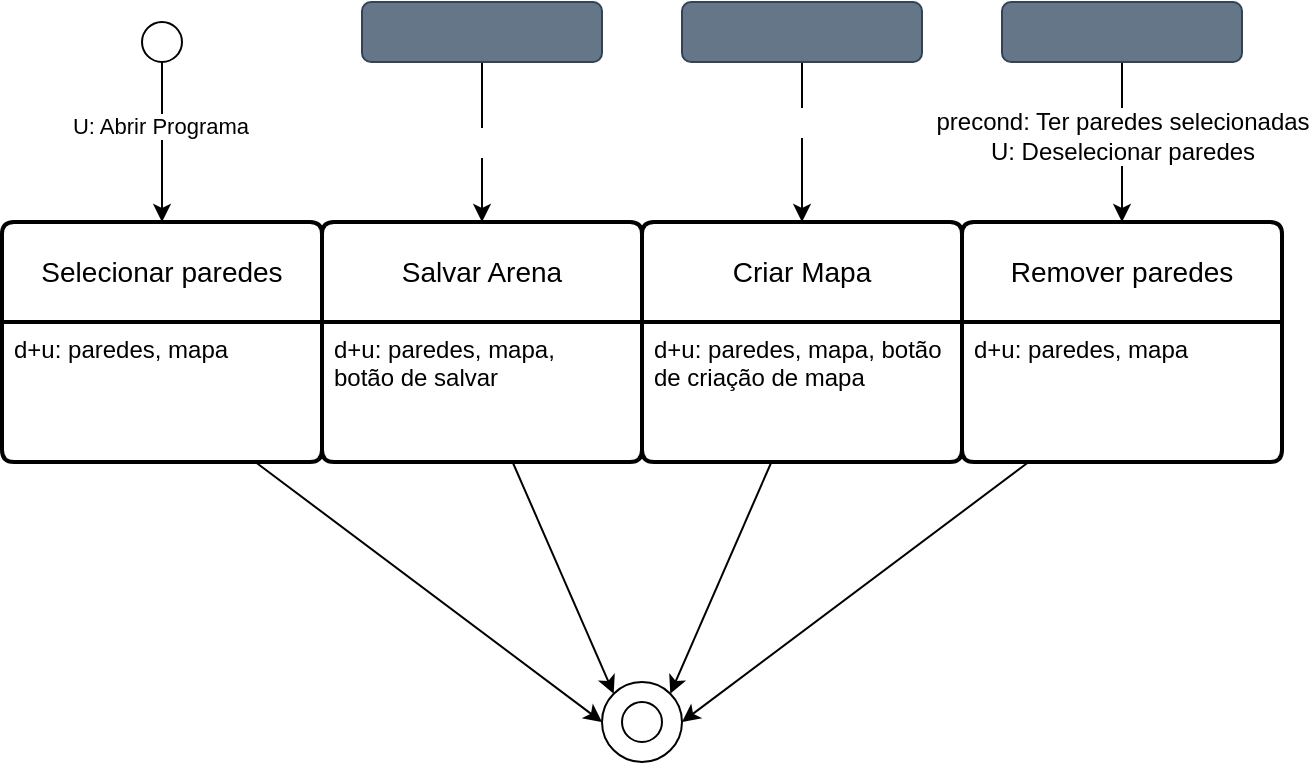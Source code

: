 <mxfile version="28.2.7">
  <diagram id="Tgaa5wvNjLcSWoojBsij" name="Page-1">
    <mxGraphModel dx="1185" dy="610" grid="0" gridSize="10" guides="0" tooltips="1" connect="1" arrows="1" fold="1" page="1" pageScale="1" pageWidth="850" pageHeight="1100" math="0" shadow="0">
      <root>
        <mxCell id="0" />
        <mxCell id="1" parent="0" />
        <mxCell id="9" style="edgeStyle=none;html=1;entryX=0.5;entryY=0;entryDx=0;entryDy=0;exitX=0.5;exitY=1;exitDx=0;exitDy=0;" parent="1" edge="1">
          <mxGeometry relative="1" as="geometry">
            <mxPoint x="100" y="230" as="sourcePoint" />
            <mxPoint x="100" y="310" as="targetPoint" />
          </mxGeometry>
        </mxCell>
        <mxCell id="27" value="U: Abrir Programa" style="edgeLabel;html=1;align=center;verticalAlign=middle;resizable=0;points=[];" parent="9" vertex="1" connectable="0">
          <mxGeometry x="-0.2" y="-1" relative="1" as="geometry">
            <mxPoint as="offset" />
          </mxGeometry>
        </mxCell>
        <mxCell id="25" style="edgeStyle=none;html=1;entryX=0.5;entryY=0;entryDx=0;entryDy=0;" parent="1" source="16" edge="1">
          <mxGeometry relative="1" as="geometry">
            <mxPoint x="260" y="310" as="targetPoint" />
          </mxGeometry>
        </mxCell>
        <mxCell id="26" value="&lt;span style=&quot;font-size: 12px;&quot;&gt;&lt;font style=&quot;color: light-dark(rgb(255, 255, 255), rgb(255, 255, 255));&quot;&gt;U: Salvar Mapa&lt;/font&gt;&lt;/span&gt;" style="edgeLabel;html=1;align=center;verticalAlign=middle;resizable=0;points=[];" parent="25" vertex="1" connectable="0">
          <mxGeometry x="-0.5" relative="1" as="geometry">
            <mxPoint y="20" as="offset" />
          </mxGeometry>
        </mxCell>
        <mxCell id="16" value="" style="rounded=1;whiteSpace=wrap;html=1;fillColor=#647687;fontColor=#ffffff;strokeColor=#314354;" parent="1" vertex="1">
          <mxGeometry x="200" y="200" width="120" height="30" as="geometry" />
        </mxCell>
        <mxCell id="28" style="edgeStyle=none;html=1;entryX=0.5;entryY=0;entryDx=0;entryDy=0;" parent="1" source="17" edge="1">
          <mxGeometry relative="1" as="geometry">
            <mxPoint x="580" y="310" as="targetPoint" />
          </mxGeometry>
        </mxCell>
        <mxCell id="30" value="&lt;font style=&quot;font-size: 12px; color: light-dark(rgb(0, 0, 0), rgb(255, 255, 255));&quot;&gt;precond: Ter paredes selecionadas&lt;/font&gt;&lt;div style=&quot;font-size: 12px;&quot;&gt;&lt;font style=&quot;color: light-dark(rgb(0, 0, 0), rgb(255, 255, 255));&quot;&gt;U: Deselecionar paredes&lt;/font&gt;&lt;/div&gt;" style="edgeLabel;html=1;align=center;verticalAlign=middle;resizable=0;points=[];" parent="28" vertex="1" connectable="0">
          <mxGeometry x="-0.317" y="-1" relative="1" as="geometry">
            <mxPoint x="1" y="9" as="offset" />
          </mxGeometry>
        </mxCell>
        <mxCell id="17" value="" style="rounded=1;whiteSpace=wrap;html=1;fillColor=#647687;fontColor=#ffffff;strokeColor=#314354;" parent="1" vertex="1">
          <mxGeometry x="520" y="200" width="120" height="30" as="geometry" />
        </mxCell>
        <mxCell id="31" style="edgeStyle=none;html=1;entryX=0.5;entryY=0;entryDx=0;entryDy=0;" parent="1" source="19" edge="1">
          <mxGeometry relative="1" as="geometry">
            <mxPoint x="420" y="310" as="targetPoint" />
          </mxGeometry>
        </mxCell>
        <mxCell id="32" value="&lt;span style=&quot;font-size: 12px;&quot;&gt;&lt;font style=&quot;color: light-dark(rgb(255, 255, 255), rgb(255, 255, 255));&quot;&gt;U: Exportar Mapa&lt;/font&gt;&lt;/span&gt;" style="edgeLabel;html=1;align=center;verticalAlign=middle;resizable=0;points=[];" parent="31" vertex="1" connectable="0">
          <mxGeometry x="-0.25" y="-2" relative="1" as="geometry">
            <mxPoint as="offset" />
          </mxGeometry>
        </mxCell>
        <mxCell id="19" value="" style="rounded=1;whiteSpace=wrap;html=1;fillColor=#647687;fontColor=#ffffff;strokeColor=#314354;" parent="1" vertex="1">
          <mxGeometry x="360" y="200" width="120" height="30" as="geometry" />
        </mxCell>
        <mxCell id="34" value="Salvar Arena" style="swimlane;childLayout=stackLayout;horizontal=1;startSize=50;horizontalStack=0;rounded=1;fontSize=14;fontStyle=0;strokeWidth=2;resizeParent=0;resizeLast=1;shadow=0;dashed=0;align=center;arcSize=4;whiteSpace=wrap;html=1;" parent="1" vertex="1">
          <mxGeometry x="180" y="310" width="160" height="120" as="geometry" />
        </mxCell>
        <mxCell id="35" value="&lt;font style=&quot;color: light-dark(rgb(0, 0, 0), rgb(255, 255, 255));&quot;&gt;d+u: paredes,&amp;nbsp;&lt;span style=&quot;background-color: transparent;&quot;&gt;mapa,&amp;nbsp;&lt;/span&gt;&lt;/font&gt;&lt;div&gt;&lt;span style=&quot;background-color: transparent;&quot;&gt;&lt;font style=&quot;color: light-dark(rgb(0, 0, 0), rgb(255, 255, 255));&quot;&gt;botão de salvar&lt;/font&gt;&lt;/span&gt;&lt;span style=&quot;background-color: transparent;&quot;&gt;&amp;nbsp;&lt;/span&gt;&lt;span style=&quot;background-color: transparent;&quot;&gt;&lt;font&gt;&lt;font style=&quot;&quot;&gt;&amp;nbsp;&lt;br&gt;&lt;/font&gt;&lt;/font&gt;&lt;/span&gt;&lt;/div&gt;" style="align=left;strokeColor=none;fillColor=none;spacingLeft=4;fontSize=12;verticalAlign=top;resizable=0;rotatable=0;part=1;html=1;" parent="34" vertex="1">
          <mxGeometry y="50" width="160" height="70" as="geometry" />
        </mxCell>
        <mxCell id="36" value="Selecionar paredes" style="swimlane;childLayout=stackLayout;horizontal=1;startSize=50;horizontalStack=0;rounded=1;fontSize=14;fontStyle=0;strokeWidth=2;resizeParent=0;resizeLast=1;shadow=0;dashed=0;align=center;arcSize=4;whiteSpace=wrap;html=1;" parent="1" vertex="1">
          <mxGeometry x="20" y="310" width="160" height="120" as="geometry" />
        </mxCell>
        <mxCell id="37" value="d+u: paredes, mapa" style="align=left;strokeColor=none;fillColor=none;spacingLeft=4;fontSize=12;verticalAlign=top;resizable=0;rotatable=0;part=1;html=1;" parent="36" vertex="1">
          <mxGeometry y="50" width="160" height="70" as="geometry" />
        </mxCell>
        <mxCell id="38" value="Criar Mapa" style="swimlane;childLayout=stackLayout;horizontal=1;startSize=50;horizontalStack=0;rounded=1;fontSize=14;fontStyle=0;strokeWidth=2;resizeParent=0;resizeLast=1;shadow=0;dashed=0;align=center;arcSize=4;whiteSpace=wrap;html=1;" parent="1" vertex="1">
          <mxGeometry x="340" y="310" width="160" height="120" as="geometry" />
        </mxCell>
        <mxCell id="39" value="&lt;font style=&quot;color: light-dark(rgb(0, 0, 0), rgb(255, 255, 255));&quot;&gt;d+u: paredes, mapa, botão&lt;/font&gt;&lt;div&gt;&lt;font style=&quot;color: light-dark(rgb(0, 0, 0), rgb(255, 255, 255));&quot;&gt;de criação de mapa&lt;/font&gt;&lt;/div&gt;" style="align=left;strokeColor=none;fillColor=none;spacingLeft=4;fontSize=12;verticalAlign=top;resizable=0;rotatable=0;part=1;html=1;" parent="38" vertex="1">
          <mxGeometry y="50" width="160" height="70" as="geometry" />
        </mxCell>
        <mxCell id="40" value="Remover paredes" style="swimlane;childLayout=stackLayout;horizontal=1;startSize=50;horizontalStack=0;rounded=1;fontSize=14;fontStyle=0;strokeWidth=2;resizeParent=0;resizeLast=1;shadow=0;dashed=0;align=center;arcSize=4;whiteSpace=wrap;html=1;" parent="1" vertex="1">
          <mxGeometry x="500" y="310" width="160" height="120" as="geometry" />
        </mxCell>
        <mxCell id="41" value="d+u: paredes, mapa" style="align=left;strokeColor=none;fillColor=none;spacingLeft=4;fontSize=12;verticalAlign=top;resizable=0;rotatable=0;part=1;html=1;" parent="40" vertex="1">
          <mxGeometry y="50" width="160" height="70" as="geometry" />
        </mxCell>
        <mxCell id="43" value="" style="ellipse;whiteSpace=wrap;html=1;aspect=fixed;strokeColor=light-dark(#000000,#4D4D4D);gradientColor=none;fillColor=light-dark(#FFFFFF,#333333);fillStyle=solid;" parent="1" vertex="1">
          <mxGeometry x="90" y="210" width="20" height="20" as="geometry" />
        </mxCell>
        <mxCell id="47" value="" style="ellipse;whiteSpace=wrap;html=1;aspect=fixed;strokeColor=light-dark(#000000,#4D4D4D);gradientColor=none;fillColor=light-dark(#FFFFFF,#333333);fillStyle=solid;" parent="1" vertex="1">
          <mxGeometry x="330" y="550" width="20" height="20" as="geometry" />
        </mxCell>
        <mxCell id="48" value="" style="ellipse;whiteSpace=wrap;html=1;aspect=fixed;strokeColor=light-dark(#000000,#4D4D4D);gradientColor=none;fillColor=none;fillStyle=solid;" parent="1" vertex="1">
          <mxGeometry x="320" y="540" width="40" height="40" as="geometry" />
        </mxCell>
        <mxCell id="49" style="edgeStyle=none;html=1;entryX=0;entryY=0.5;entryDx=0;entryDy=0;" parent="1" source="37" target="48" edge="1">
          <mxGeometry relative="1" as="geometry" />
        </mxCell>
        <mxCell id="50" style="edgeStyle=none;html=1;entryX=0;entryY=0;entryDx=0;entryDy=0;" parent="1" source="35" target="48" edge="1">
          <mxGeometry relative="1" as="geometry" />
        </mxCell>
        <mxCell id="51" style="edgeStyle=none;html=1;entryX=1;entryY=0;entryDx=0;entryDy=0;" parent="1" source="39" target="48" edge="1">
          <mxGeometry relative="1" as="geometry" />
        </mxCell>
        <mxCell id="52" style="edgeStyle=none;html=1;entryX=1;entryY=0.5;entryDx=0;entryDy=0;" parent="1" source="41" target="48" edge="1">
          <mxGeometry relative="1" as="geometry" />
        </mxCell>
      </root>
    </mxGraphModel>
  </diagram>
</mxfile>
